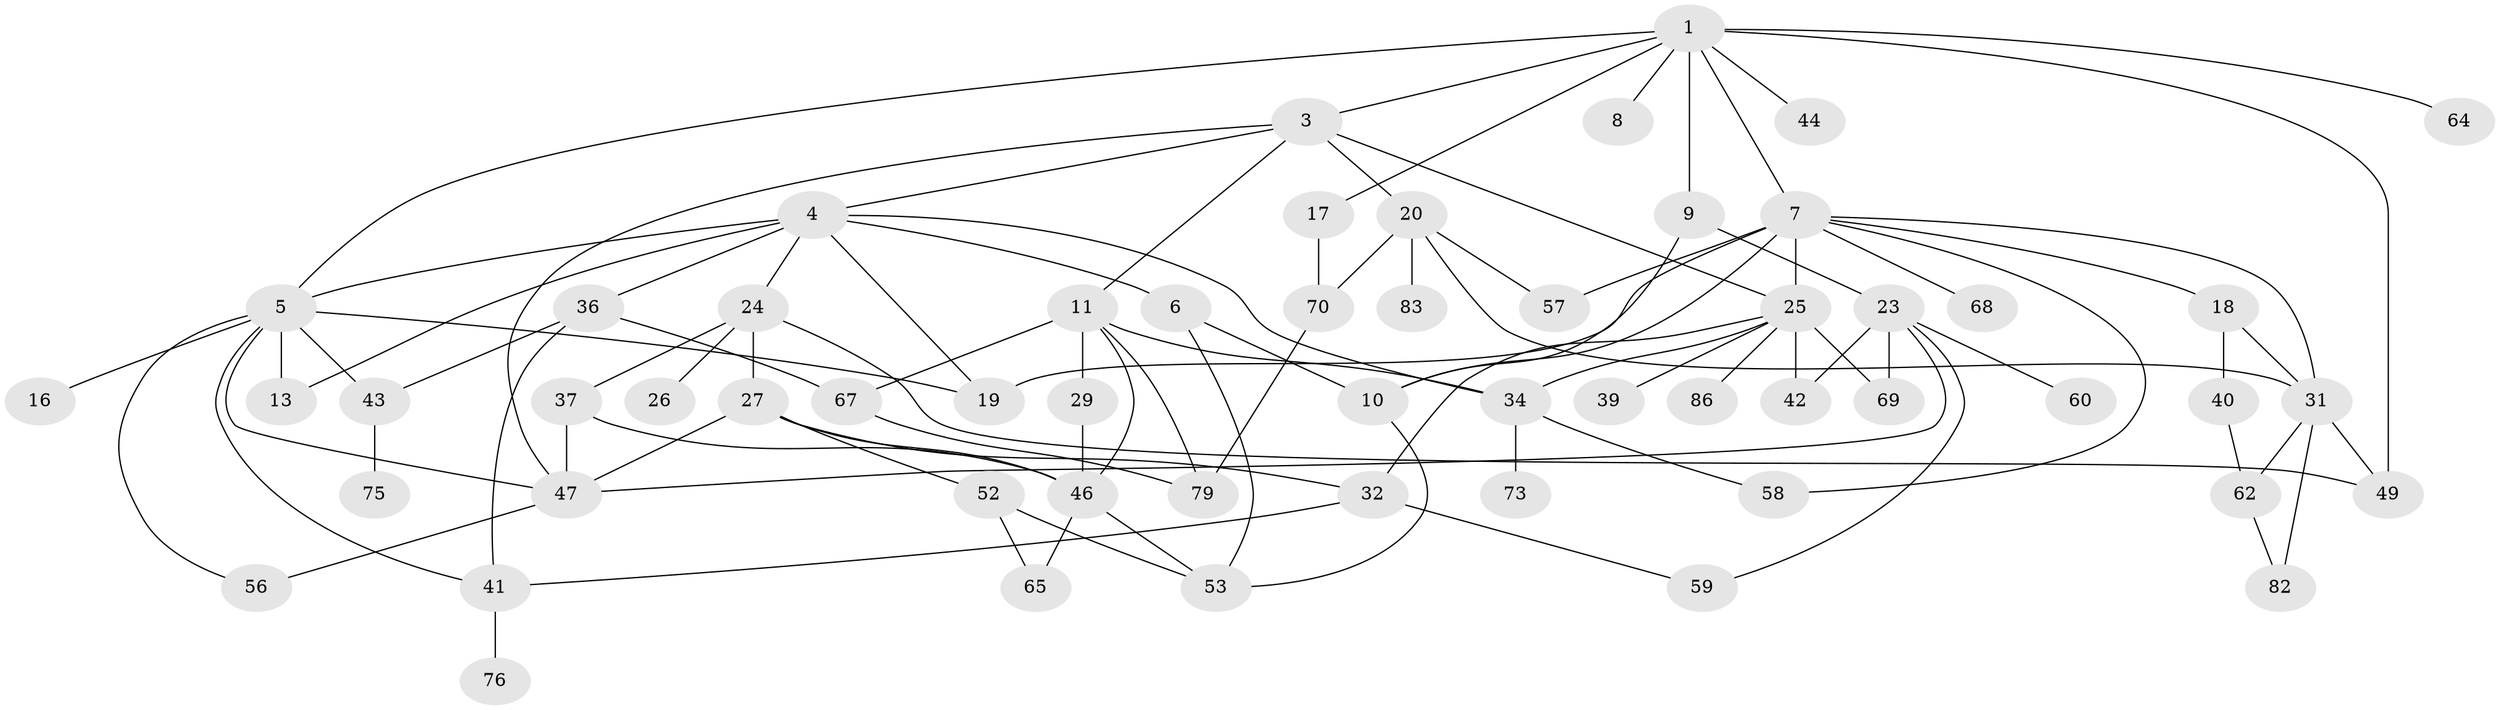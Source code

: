 // Generated by graph-tools (version 1.1) at 2025/51/02/27/25 19:51:39]
// undirected, 57 vertices, 96 edges
graph export_dot {
graph [start="1"]
  node [color=gray90,style=filled];
  1 [super="+2"];
  3 [super="+14"];
  4 [super="+12"];
  5 [super="+38"];
  6;
  7 [super="+15"];
  8;
  9 [super="+22"];
  10 [super="+35"];
  11 [super="+21"];
  13;
  16;
  17 [super="+28"];
  18 [super="+87"];
  19;
  20 [super="+55"];
  23 [super="+33"];
  24 [super="+48"];
  25 [super="+30"];
  26;
  27;
  29 [super="+66"];
  31 [super="+72"];
  32 [super="+51"];
  34 [super="+54"];
  36 [super="+50"];
  37;
  39;
  40 [super="+45"];
  41;
  42;
  43 [super="+74"];
  44;
  46 [super="+63"];
  47 [super="+61"];
  49;
  52 [super="+77"];
  53 [super="+78"];
  56;
  57;
  58;
  59;
  60;
  62 [super="+81"];
  64;
  65;
  67 [super="+85"];
  68;
  69;
  70 [super="+71"];
  73;
  75;
  76 [super="+84"];
  79 [super="+80"];
  82;
  83;
  86;
  1 -- 3;
  1 -- 8;
  1 -- 9;
  1 -- 64;
  1 -- 17;
  1 -- 49;
  1 -- 7;
  1 -- 44;
  1 -- 5;
  3 -- 4;
  3 -- 11;
  3 -- 25;
  3 -- 20;
  3 -- 47;
  4 -- 5;
  4 -- 6;
  4 -- 24;
  4 -- 36;
  4 -- 34;
  4 -- 19;
  4 -- 13;
  5 -- 16;
  5 -- 19;
  5 -- 56;
  5 -- 41;
  5 -- 43;
  5 -- 13;
  5 -- 47;
  6 -- 10;
  6 -- 53;
  7 -- 18;
  7 -- 31;
  7 -- 19;
  7 -- 10;
  7 -- 68;
  7 -- 25;
  7 -- 58;
  7 -- 57;
  9 -- 10;
  9 -- 23;
  10 -- 53;
  11 -- 29;
  11 -- 34;
  11 -- 67;
  11 -- 46;
  11 -- 79;
  17 -- 70;
  18 -- 40;
  18 -- 31;
  20 -- 70;
  20 -- 31;
  20 -- 57;
  20 -- 83;
  23 -- 69;
  23 -- 42;
  23 -- 59;
  23 -- 60;
  23 -- 47;
  24 -- 26;
  24 -- 27;
  24 -- 37;
  24 -- 49;
  25 -- 39;
  25 -- 42;
  25 -- 69;
  25 -- 32 [weight=2];
  25 -- 34;
  25 -- 86;
  27 -- 46;
  27 -- 52;
  27 -- 32;
  27 -- 47;
  29 -- 46;
  31 -- 49;
  31 -- 82;
  31 -- 62 [weight=2];
  32 -- 41;
  32 -- 59;
  34 -- 73;
  34 -- 58;
  36 -- 41;
  36 -- 67;
  36 -- 43;
  37 -- 47;
  37 -- 46;
  40 -- 62;
  41 -- 76;
  43 -- 75;
  46 -- 65;
  46 -- 53;
  47 -- 56;
  52 -- 53;
  52 -- 65;
  62 -- 82;
  67 -- 79;
  70 -- 79;
}
